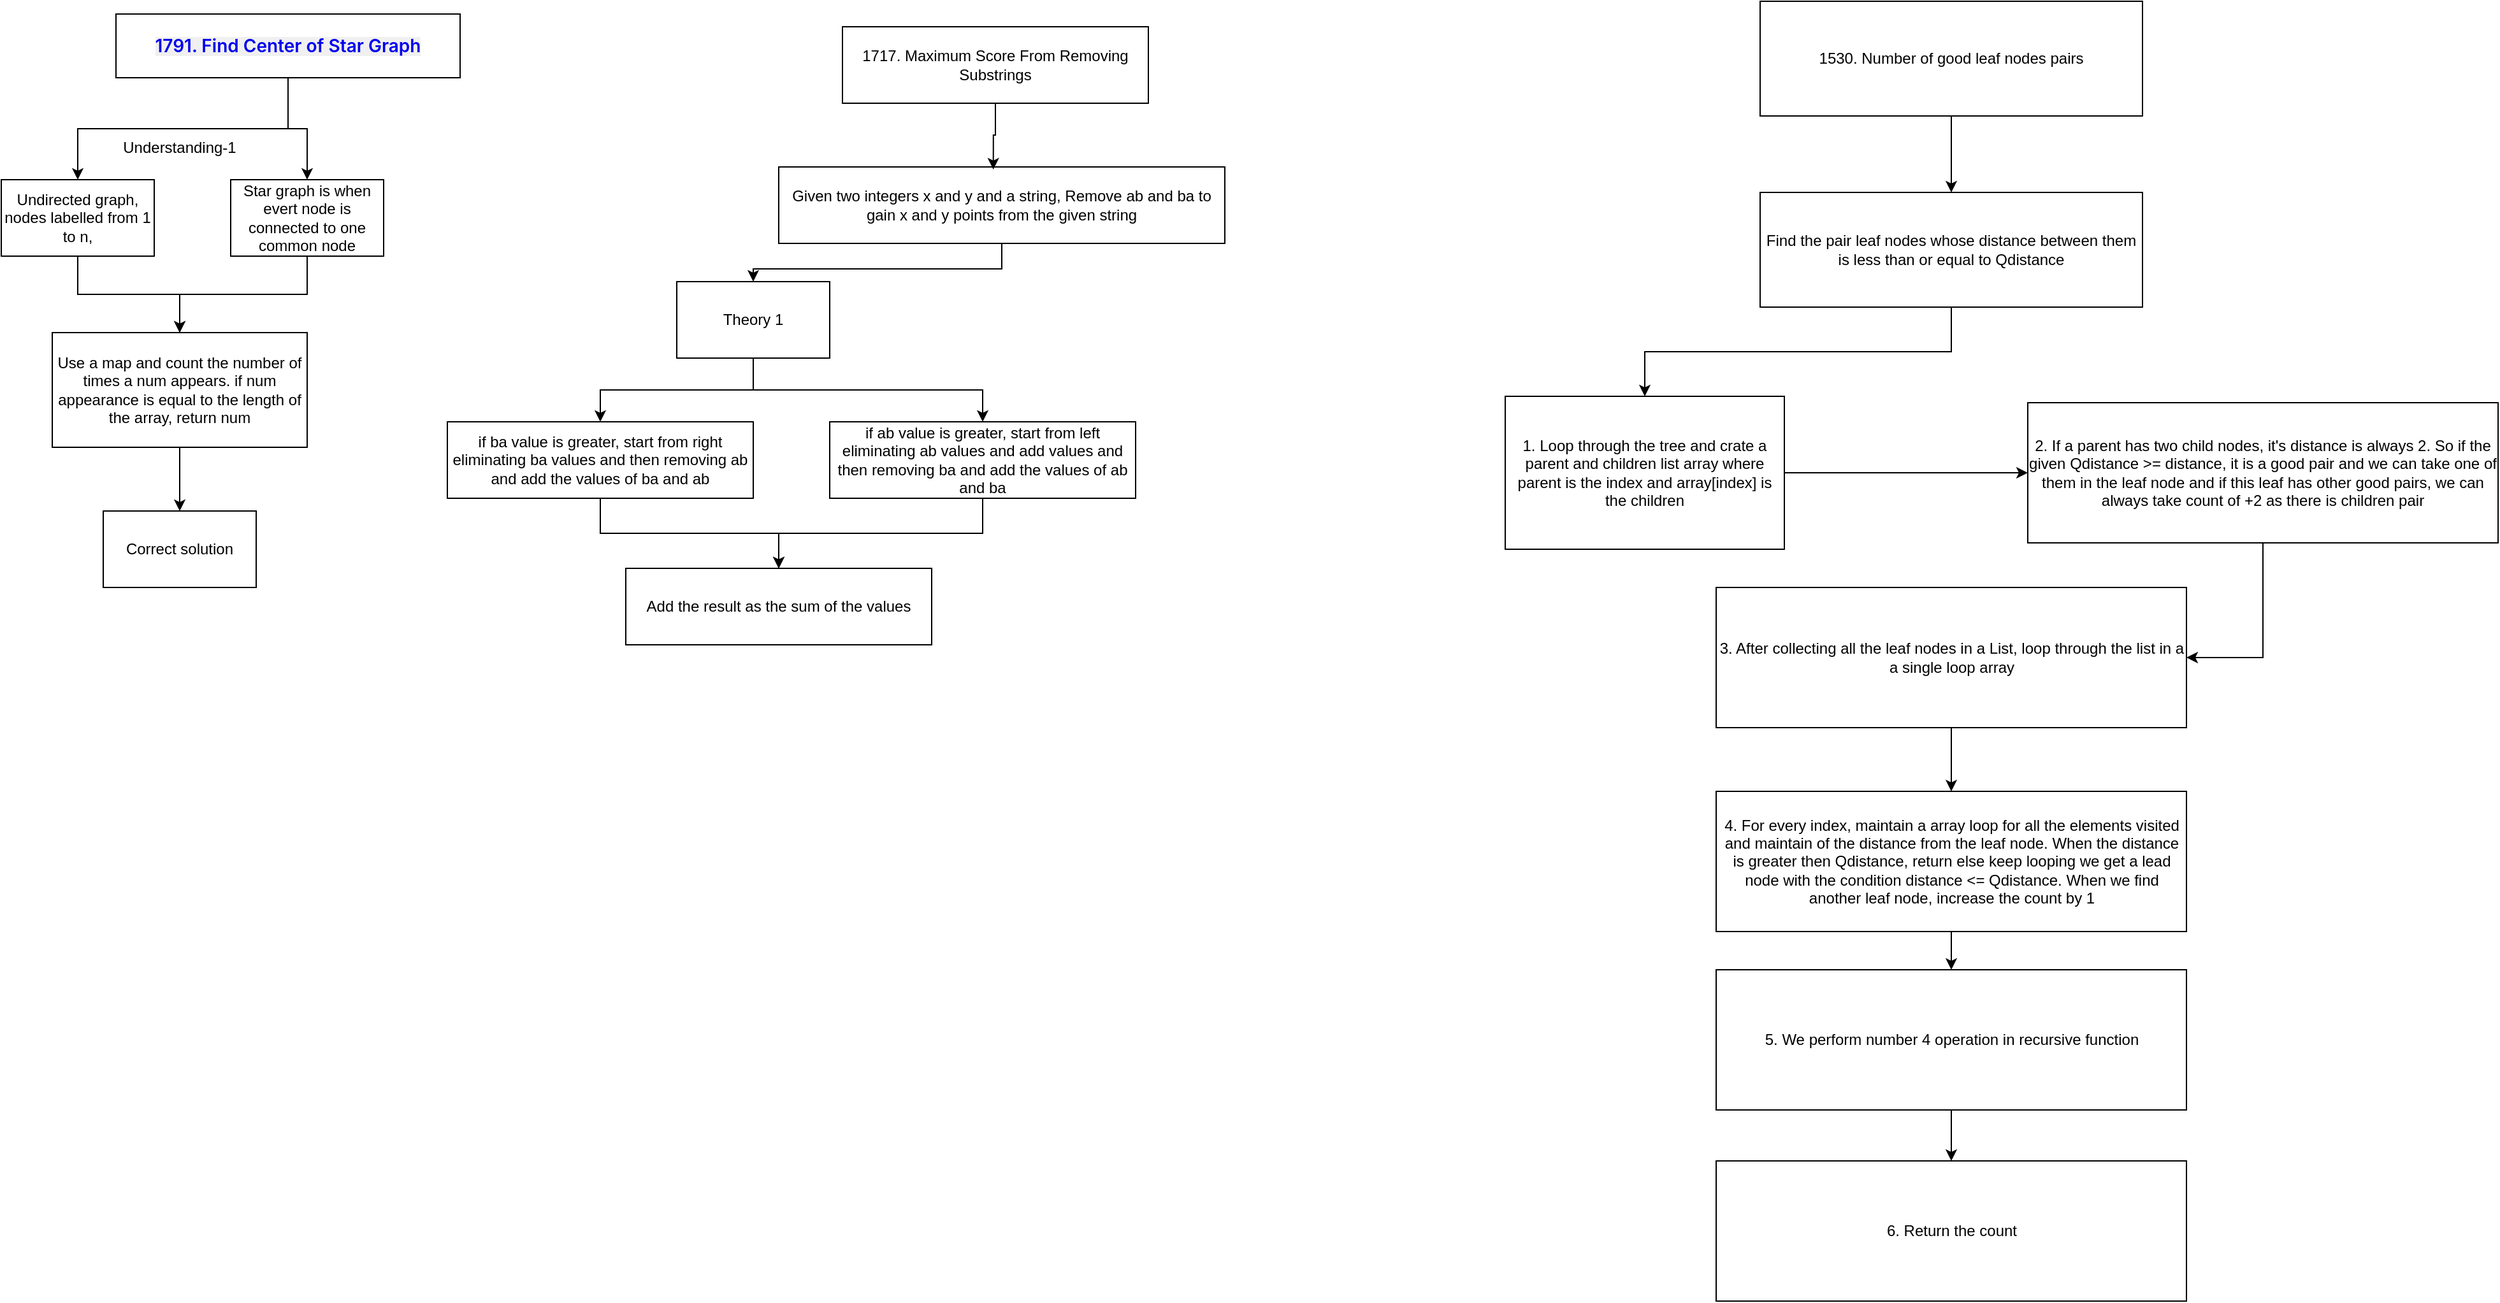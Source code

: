 <mxfile version="24.7.1" type="github">
  <diagram name="Page-1" id="J4qOQOr2RQwbf2sHa0B2">
    <mxGraphModel dx="1083" dy="561" grid="1" gridSize="10" guides="1" tooltips="1" connect="1" arrows="1" fold="1" page="1" pageScale="1" pageWidth="827" pageHeight="1169" math="0" shadow="0">
      <root>
        <mxCell id="0" />
        <mxCell id="1" parent="0" />
        <mxCell id="Rw_G1Ad9B57gTgOC47Qs-6" style="edgeStyle=orthogonalEdgeStyle;rounded=0;orthogonalLoop=1;jettySize=auto;html=1;" parent="1" source="Rw_G1Ad9B57gTgOC47Qs-1" target="Rw_G1Ad9B57gTgOC47Qs-3" edge="1">
          <mxGeometry relative="1" as="geometry" />
        </mxCell>
        <mxCell id="Rw_G1Ad9B57gTgOC47Qs-7" style="edgeStyle=orthogonalEdgeStyle;rounded=0;orthogonalLoop=1;jettySize=auto;html=1;" parent="1" source="Rw_G1Ad9B57gTgOC47Qs-1" target="Rw_G1Ad9B57gTgOC47Qs-2" edge="1">
          <mxGeometry relative="1" as="geometry" />
        </mxCell>
        <mxCell id="Rw_G1Ad9B57gTgOC47Qs-1" value="&lt;a style=&quot;border-width: 0px; border-style: solid; border-color: hsl(var(--sd-border)); border-image: initial; box-sizing: border-box; overflow-wrap: break-word; --tw-border-spacing-x: 0; --tw-border-spacing-y: 0; --tw-translate-x: 0; --tw-translate-y: 0; --tw-rotate: 0; --tw-skew-x: 0; --tw-skew-y: 0; --tw-scale-x: 1; --tw-scale-y: 1; --tw-pan-x: ; --tw-pan-y: ; --tw-pinch-zoom: ; --tw-scroll-snap-strictness: proximity; --tw-gradient-from-position: ; --tw-gradient-via-position: ; --tw-gradient-to-position: ; --tw-ordinal: ; --tw-slashed-zero: ; --tw-numeric-figure: ; --tw-numeric-spacing: ; --tw-numeric-fraction: ; --tw-ring-inset: ; --tw-ring-offset-width: 0px; --tw-ring-offset-color: #fff; --tw-ring-color: #3b82f680; --tw-ring-offset-shadow: 0 0 #0000; --tw-ring-shadow: 0 0 #0000; --tw-shadow: 0 0 #0000; --tw-shadow-colored: 0 0 #0000; --tw-blur: ; --tw-brightness: ; --tw-contrast: ; --tw-grayscale: ; --tw-hue-rotate: ; --tw-invert: ; --tw-saturate: ; --tw-sepia: ; --tw-drop-shadow: ; --tw-backdrop-blur: ; --tw-backdrop-brightness: ; --tw-backdrop-contrast: ; --tw-backdrop-grayscale: ; --tw-backdrop-hue-rotate: ; --tw-backdrop-invert: ; --tw-backdrop-opacity: ; --tw-backdrop-saturate: ; --tw-backdrop-sepia: ; text-decoration-line: none; text-decoration-thickness: inherit; text-decoration-style: inherit; text-decoration-color: inherit; touch-action: manipulation; outline: none; background-color: rgb(240, 240, 240); overflow: hidden; text-overflow: ellipsis; --tw-text-opacity: 1; font-family: -apple-system, &amp;quot;system-ui&amp;quot;, &amp;quot;Segoe UI&amp;quot;, Helvetica, Arial, sans-serif, &amp;quot;Apple Color Emoji&amp;quot;, &amp;quot;Segoe UI Emoji&amp;quot;; font-weight: 600; text-align: start;&quot; href=&quot;https://leetcode.com/problems/find-center-of-star-graph/&quot; class=&quot;no-underline hover:text-blue-s dark:hover:text-dark-blue-s truncate cursor-text whitespace-normal hover:!text-[inherit]&quot;&gt;&lt;font style=&quot;font-size: 14px;&quot;&gt;1791. Find Center of Star Graph&lt;/font&gt;&lt;/a&gt;" style="rounded=0;whiteSpace=wrap;html=1;" parent="1" vertex="1">
          <mxGeometry x="120" y="150" width="270" height="50" as="geometry" />
        </mxCell>
        <mxCell id="Rw_G1Ad9B57gTgOC47Qs-8" style="edgeStyle=orthogonalEdgeStyle;rounded=0;orthogonalLoop=1;jettySize=auto;html=1;" parent="1" source="Rw_G1Ad9B57gTgOC47Qs-2" target="Rw_G1Ad9B57gTgOC47Qs-4" edge="1">
          <mxGeometry relative="1" as="geometry" />
        </mxCell>
        <mxCell id="Rw_G1Ad9B57gTgOC47Qs-2" value="Undirected graph, nodes labelled from 1 to n," style="rounded=0;whiteSpace=wrap;html=1;" parent="1" vertex="1">
          <mxGeometry x="30" y="280" width="120" height="60" as="geometry" />
        </mxCell>
        <mxCell id="Rw_G1Ad9B57gTgOC47Qs-9" style="edgeStyle=orthogonalEdgeStyle;rounded=0;orthogonalLoop=1;jettySize=auto;html=1;" parent="1" source="Rw_G1Ad9B57gTgOC47Qs-3" target="Rw_G1Ad9B57gTgOC47Qs-4" edge="1">
          <mxGeometry relative="1" as="geometry" />
        </mxCell>
        <mxCell id="Rw_G1Ad9B57gTgOC47Qs-3" value="Star graph is when evert node is connected to one common node" style="rounded=0;whiteSpace=wrap;html=1;" parent="1" vertex="1">
          <mxGeometry x="210" y="280" width="120" height="60" as="geometry" />
        </mxCell>
        <mxCell id="Rw_G1Ad9B57gTgOC47Qs-11" style="edgeStyle=orthogonalEdgeStyle;rounded=0;orthogonalLoop=1;jettySize=auto;html=1;entryX=0.5;entryY=0;entryDx=0;entryDy=0;" parent="1" source="Rw_G1Ad9B57gTgOC47Qs-4" target="Rw_G1Ad9B57gTgOC47Qs-10" edge="1">
          <mxGeometry relative="1" as="geometry" />
        </mxCell>
        <mxCell id="Rw_G1Ad9B57gTgOC47Qs-4" value="Use a map and count the number of times a num appears. if num appearance is equal to the length of the array, return num" style="rounded=0;whiteSpace=wrap;html=1;" parent="1" vertex="1">
          <mxGeometry x="70" y="400" width="200" height="90" as="geometry" />
        </mxCell>
        <mxCell id="Rw_G1Ad9B57gTgOC47Qs-5" value="Understanding-1" style="text;html=1;align=center;verticalAlign=middle;whiteSpace=wrap;rounded=0;" parent="1" vertex="1">
          <mxGeometry x="110" y="240" width="120" height="30" as="geometry" />
        </mxCell>
        <mxCell id="Rw_G1Ad9B57gTgOC47Qs-10" value="Correct solution" style="rounded=0;whiteSpace=wrap;html=1;" parent="1" vertex="1">
          <mxGeometry x="110" y="540" width="120" height="60" as="geometry" />
        </mxCell>
        <mxCell id="dE6NYx2mJIJI9bipWjh_-1" value="1717. Maximum Score From Removing Substrings" style="rounded=0;whiteSpace=wrap;html=1;" parent="1" vertex="1">
          <mxGeometry x="690" y="160" width="240" height="60" as="geometry" />
        </mxCell>
        <mxCell id="dE6NYx2mJIJI9bipWjh_-9" style="edgeStyle=orthogonalEdgeStyle;rounded=0;orthogonalLoop=1;jettySize=auto;html=1;entryX=0.5;entryY=0;entryDx=0;entryDy=0;" parent="1" source="dE6NYx2mJIJI9bipWjh_-2" target="dE6NYx2mJIJI9bipWjh_-5" edge="1">
          <mxGeometry relative="1" as="geometry" />
        </mxCell>
        <mxCell id="dE6NYx2mJIJI9bipWjh_-2" value="Given two integers x and y and a string, Remove ab and ba to gain x and y points from the given string" style="rounded=0;whiteSpace=wrap;html=1;" parent="1" vertex="1">
          <mxGeometry x="640" y="270" width="350" height="60" as="geometry" />
        </mxCell>
        <mxCell id="dE6NYx2mJIJI9bipWjh_-12" style="edgeStyle=orthogonalEdgeStyle;rounded=0;orthogonalLoop=1;jettySize=auto;html=1;" parent="1" source="dE6NYx2mJIJI9bipWjh_-3" target="dE6NYx2mJIJI9bipWjh_-6" edge="1">
          <mxGeometry relative="1" as="geometry" />
        </mxCell>
        <mxCell id="dE6NYx2mJIJI9bipWjh_-3" value="if ba value is greater, start from right eliminating ba values and then removing ab and add the values of ba and ab" style="rounded=0;whiteSpace=wrap;html=1;" parent="1" vertex="1">
          <mxGeometry x="380" y="470" width="240" height="60" as="geometry" />
        </mxCell>
        <mxCell id="dE6NYx2mJIJI9bipWjh_-13" style="edgeStyle=orthogonalEdgeStyle;rounded=0;orthogonalLoop=1;jettySize=auto;html=1;" parent="1" source="dE6NYx2mJIJI9bipWjh_-4" target="dE6NYx2mJIJI9bipWjh_-6" edge="1">
          <mxGeometry relative="1" as="geometry" />
        </mxCell>
        <mxCell id="dE6NYx2mJIJI9bipWjh_-4" value="if ab value is greater, start from left eliminating ab values and add values and then removing ba and add the values of ab and ba" style="rounded=0;whiteSpace=wrap;html=1;" parent="1" vertex="1">
          <mxGeometry x="680" y="470" width="240" height="60" as="geometry" />
        </mxCell>
        <mxCell id="dE6NYx2mJIJI9bipWjh_-10" style="edgeStyle=orthogonalEdgeStyle;rounded=0;orthogonalLoop=1;jettySize=auto;html=1;" parent="1" source="dE6NYx2mJIJI9bipWjh_-5" target="dE6NYx2mJIJI9bipWjh_-3" edge="1">
          <mxGeometry relative="1" as="geometry" />
        </mxCell>
        <mxCell id="dE6NYx2mJIJI9bipWjh_-11" style="edgeStyle=orthogonalEdgeStyle;rounded=0;orthogonalLoop=1;jettySize=auto;html=1;" parent="1" source="dE6NYx2mJIJI9bipWjh_-5" target="dE6NYx2mJIJI9bipWjh_-4" edge="1">
          <mxGeometry relative="1" as="geometry" />
        </mxCell>
        <mxCell id="dE6NYx2mJIJI9bipWjh_-5" value="Theory 1" style="rounded=0;whiteSpace=wrap;html=1;" parent="1" vertex="1">
          <mxGeometry x="560" y="360" width="120" height="60" as="geometry" />
        </mxCell>
        <mxCell id="dE6NYx2mJIJI9bipWjh_-6" value="Add the result as the sum of the values" style="rounded=0;whiteSpace=wrap;html=1;" parent="1" vertex="1">
          <mxGeometry x="520" y="585" width="240" height="60" as="geometry" />
        </mxCell>
        <mxCell id="dE6NYx2mJIJI9bipWjh_-8" style="edgeStyle=orthogonalEdgeStyle;rounded=0;orthogonalLoop=1;jettySize=auto;html=1;entryX=0.481;entryY=0.033;entryDx=0;entryDy=0;entryPerimeter=0;" parent="1" source="dE6NYx2mJIJI9bipWjh_-1" target="dE6NYx2mJIJI9bipWjh_-2" edge="1">
          <mxGeometry relative="1" as="geometry" />
        </mxCell>
        <mxCell id="WhGI8EGtmJvG7Pv_OD6U-3" style="edgeStyle=orthogonalEdgeStyle;rounded=0;orthogonalLoop=1;jettySize=auto;html=1;" edge="1" parent="1" source="WhGI8EGtmJvG7Pv_OD6U-1" target="WhGI8EGtmJvG7Pv_OD6U-2">
          <mxGeometry relative="1" as="geometry" />
        </mxCell>
        <mxCell id="WhGI8EGtmJvG7Pv_OD6U-1" value="1530. Number of good leaf nodes pairs" style="rounded=0;whiteSpace=wrap;html=1;" vertex="1" parent="1">
          <mxGeometry x="1410" y="140" width="300" height="90" as="geometry" />
        </mxCell>
        <mxCell id="WhGI8EGtmJvG7Pv_OD6U-10" style="edgeStyle=orthogonalEdgeStyle;rounded=0;orthogonalLoop=1;jettySize=auto;html=1;entryX=0.5;entryY=0;entryDx=0;entryDy=0;" edge="1" parent="1" source="WhGI8EGtmJvG7Pv_OD6U-2" target="WhGI8EGtmJvG7Pv_OD6U-4">
          <mxGeometry relative="1" as="geometry" />
        </mxCell>
        <mxCell id="WhGI8EGtmJvG7Pv_OD6U-2" value="Find the pair leaf nodes whose distance between them is less than or equal to Qdistance" style="rounded=0;whiteSpace=wrap;html=1;" vertex="1" parent="1">
          <mxGeometry x="1410" y="290" width="300" height="90" as="geometry" />
        </mxCell>
        <mxCell id="WhGI8EGtmJvG7Pv_OD6U-11" style="edgeStyle=orthogonalEdgeStyle;rounded=0;orthogonalLoop=1;jettySize=auto;html=1;" edge="1" parent="1" source="WhGI8EGtmJvG7Pv_OD6U-4" target="WhGI8EGtmJvG7Pv_OD6U-5">
          <mxGeometry relative="1" as="geometry" />
        </mxCell>
        <mxCell id="WhGI8EGtmJvG7Pv_OD6U-4" value="1. Loop through the tree and crate a parent and children list array where parent is the index and array[index] is the children" style="rounded=0;whiteSpace=wrap;html=1;" vertex="1" parent="1">
          <mxGeometry x="1210" y="450" width="219" height="120" as="geometry" />
        </mxCell>
        <mxCell id="WhGI8EGtmJvG7Pv_OD6U-12" style="edgeStyle=orthogonalEdgeStyle;rounded=0;orthogonalLoop=1;jettySize=auto;html=1;entryX=1;entryY=0.5;entryDx=0;entryDy=0;" edge="1" parent="1" source="WhGI8EGtmJvG7Pv_OD6U-5" target="WhGI8EGtmJvG7Pv_OD6U-6">
          <mxGeometry relative="1" as="geometry" />
        </mxCell>
        <mxCell id="WhGI8EGtmJvG7Pv_OD6U-5" value="2. If a parent has two child nodes, it&#39;s distance is always 2. So if the given Qdistance &amp;gt;= distance, it is a good pair and we can take one of them in the leaf node and if this leaf has other good pairs, we can always take count of +2 as there is children pair" style="rounded=0;whiteSpace=wrap;html=1;" vertex="1" parent="1">
          <mxGeometry x="1620" y="455" width="369" height="110" as="geometry" />
        </mxCell>
        <mxCell id="WhGI8EGtmJvG7Pv_OD6U-13" style="edgeStyle=orthogonalEdgeStyle;rounded=0;orthogonalLoop=1;jettySize=auto;html=1;entryX=0.5;entryY=0;entryDx=0;entryDy=0;" edge="1" parent="1" source="WhGI8EGtmJvG7Pv_OD6U-6" target="WhGI8EGtmJvG7Pv_OD6U-7">
          <mxGeometry relative="1" as="geometry" />
        </mxCell>
        <mxCell id="WhGI8EGtmJvG7Pv_OD6U-6" value="3. After collecting all the leaf nodes in a List, loop through the list in a a single loop array" style="rounded=0;whiteSpace=wrap;html=1;" vertex="1" parent="1">
          <mxGeometry x="1375.5" y="600" width="369" height="110" as="geometry" />
        </mxCell>
        <mxCell id="WhGI8EGtmJvG7Pv_OD6U-14" style="edgeStyle=orthogonalEdgeStyle;rounded=0;orthogonalLoop=1;jettySize=auto;html=1;entryX=0.5;entryY=0;entryDx=0;entryDy=0;" edge="1" parent="1" source="WhGI8EGtmJvG7Pv_OD6U-7" target="WhGI8EGtmJvG7Pv_OD6U-8">
          <mxGeometry relative="1" as="geometry" />
        </mxCell>
        <mxCell id="WhGI8EGtmJvG7Pv_OD6U-7" value="4. For every index, maintain a array loop for all the elements visited and maintain of the distance from the leaf node. When the distance is greater then Qdistance, return else keep looping we get a lead node with the condition distance &amp;lt;= Qdistance. When we find another leaf node, increase the count by 1" style="rounded=0;whiteSpace=wrap;html=1;" vertex="1" parent="1">
          <mxGeometry x="1375.5" y="760" width="369" height="110" as="geometry" />
        </mxCell>
        <mxCell id="WhGI8EGtmJvG7Pv_OD6U-15" style="edgeStyle=orthogonalEdgeStyle;rounded=0;orthogonalLoop=1;jettySize=auto;html=1;entryX=0.5;entryY=0;entryDx=0;entryDy=0;" edge="1" parent="1" source="WhGI8EGtmJvG7Pv_OD6U-8" target="WhGI8EGtmJvG7Pv_OD6U-9">
          <mxGeometry relative="1" as="geometry" />
        </mxCell>
        <mxCell id="WhGI8EGtmJvG7Pv_OD6U-8" value="5. We perform number 4 operation in recursive function" style="rounded=0;whiteSpace=wrap;html=1;" vertex="1" parent="1">
          <mxGeometry x="1375.5" y="900" width="369" height="110" as="geometry" />
        </mxCell>
        <mxCell id="WhGI8EGtmJvG7Pv_OD6U-9" value="6. Return the count" style="rounded=0;whiteSpace=wrap;html=1;" vertex="1" parent="1">
          <mxGeometry x="1375.5" y="1050" width="369" height="110" as="geometry" />
        </mxCell>
      </root>
    </mxGraphModel>
  </diagram>
</mxfile>

